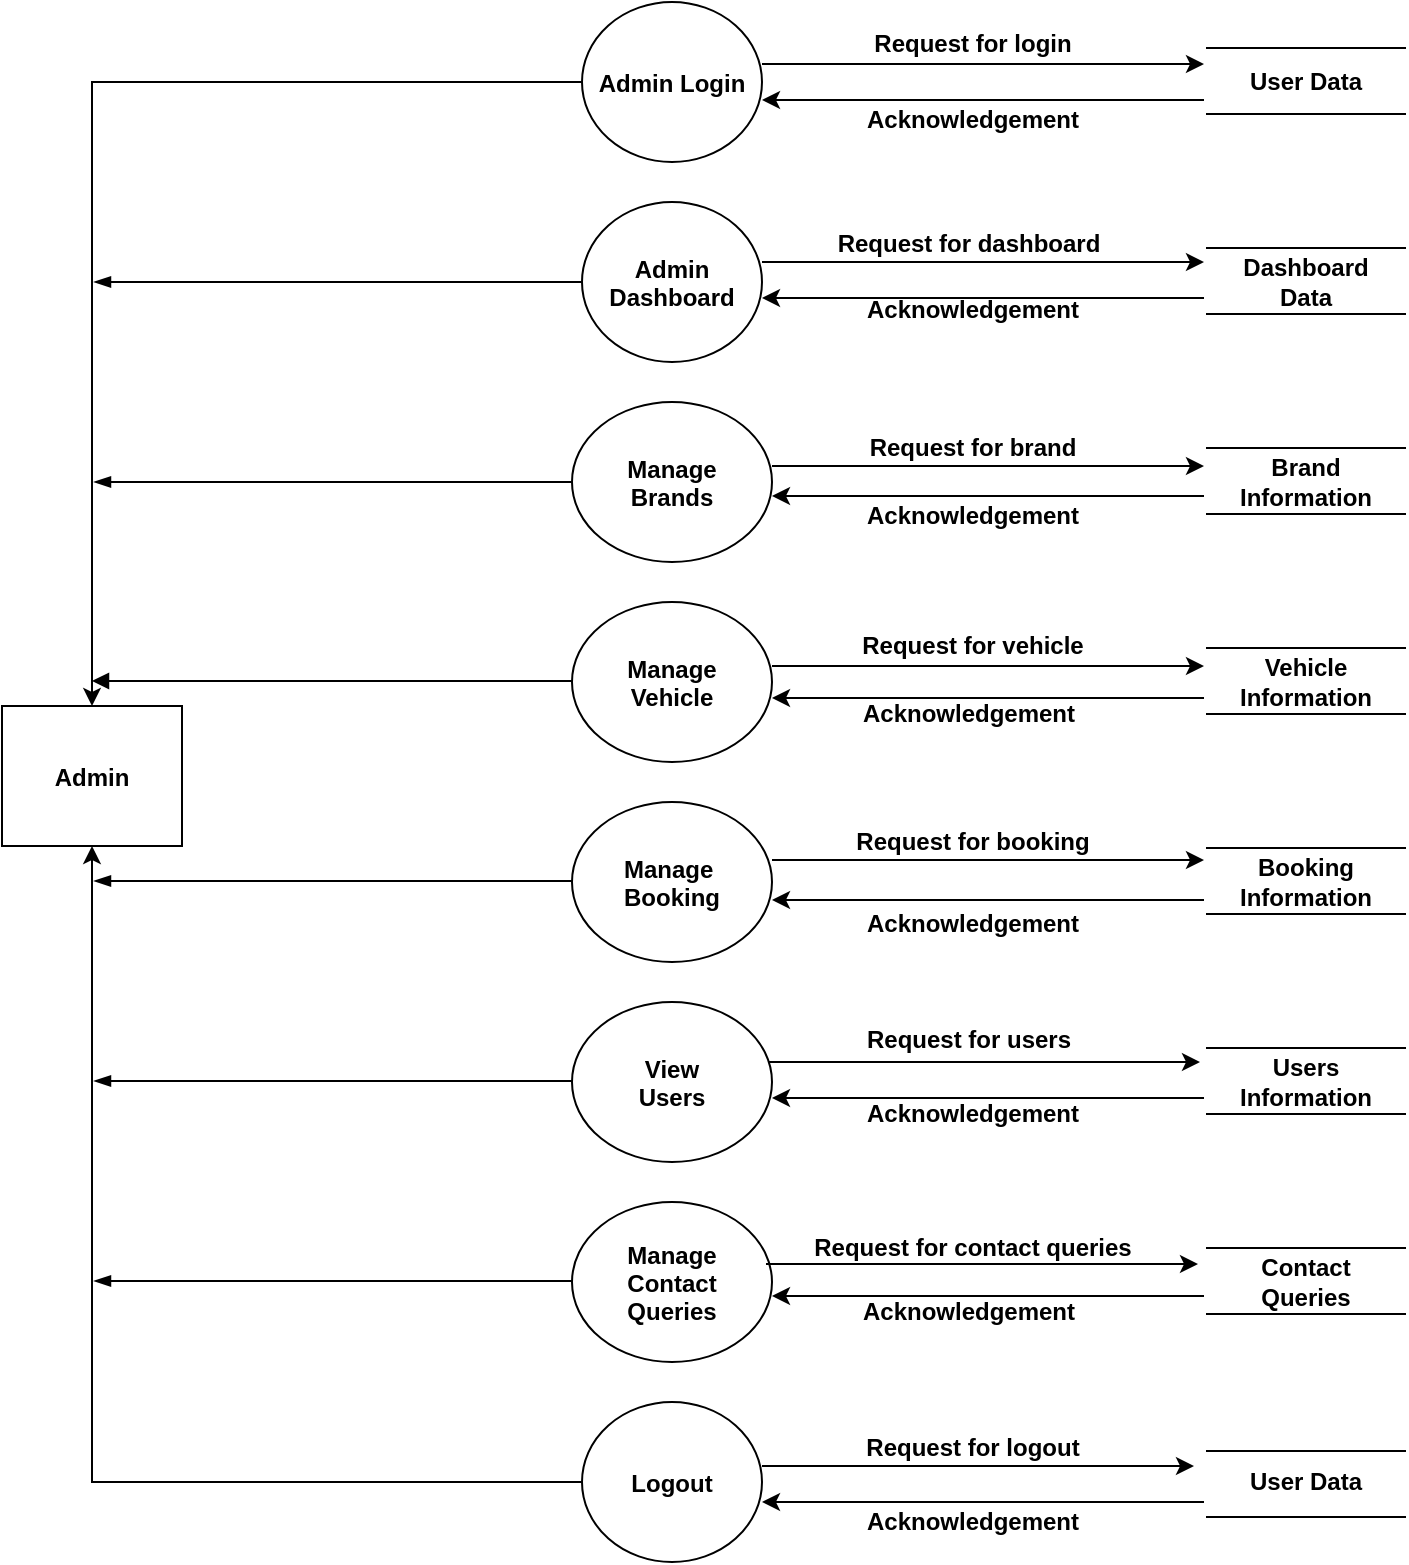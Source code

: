 <mxfile version="26.1.0">
  <diagram id="DFD-Level1" name="Page-1">
    <mxGraphModel dx="1434" dy="738" grid="0" gridSize="10" guides="1" tooltips="1" connect="1" arrows="1" fold="1" page="1" pageScale="1" pageWidth="827" pageHeight="1169" math="0" shadow="0">
      <root>
        <mxCell id="0" />
        <mxCell id="1" parent="0" />
        <mxCell id="user" value="Admin" style="shape=rectangle;fillColor=default;fontStyle=1" parent="1" vertex="1">
          <mxGeometry x="79" y="392" width="90" height="70" as="geometry" />
        </mxCell>
        <mxCell id="2K1jJr3Cba77KBvKs24k-25" style="edgeStyle=orthogonalEdgeStyle;rounded=0;orthogonalLoop=1;jettySize=auto;html=1;entryX=0.5;entryY=0;entryDx=0;entryDy=0;" parent="1" source="login" target="user" edge="1">
          <mxGeometry relative="1" as="geometry" />
        </mxCell>
        <mxCell id="2K1jJr3Cba77KBvKs24k-35" style="edgeStyle=orthogonalEdgeStyle;rounded=0;orthogonalLoop=1;jettySize=auto;html=1;exitX=1;exitY=0.5;exitDx=0;exitDy=0;" parent="1" edge="1">
          <mxGeometry relative="1" as="geometry">
            <mxPoint x="680" y="71" as="targetPoint" />
            <mxPoint x="459" y="71" as="sourcePoint" />
          </mxGeometry>
        </mxCell>
        <mxCell id="login" value="Admin Login" style="ellipse;fillColor=default;fontStyle=1" parent="1" vertex="1">
          <mxGeometry x="369" y="40" width="90" height="80" as="geometry" />
        </mxCell>
        <mxCell id="2K1jJr3Cba77KBvKs24k-28" style="edgeStyle=orthogonalEdgeStyle;rounded=0;orthogonalLoop=1;jettySize=auto;html=1;exitX=0;exitY=0.5;exitDx=0;exitDy=0;endArrow=blockThin;startFill=0;endFill=1;" parent="1" source="registration" edge="1">
          <mxGeometry relative="1" as="geometry">
            <mxPoint x="125" y="180" as="targetPoint" />
          </mxGeometry>
        </mxCell>
        <mxCell id="registration" value="Admin&#xa;Dashboard" style="ellipse;fillColor=default;fontStyle=1" parent="1" vertex="1">
          <mxGeometry x="369" y="140" width="90" height="80" as="geometry" />
        </mxCell>
        <mxCell id="2K1jJr3Cba77KBvKs24k-29" style="edgeStyle=orthogonalEdgeStyle;rounded=0;orthogonalLoop=1;jettySize=auto;html=1;exitX=0;exitY=0.5;exitDx=0;exitDy=0;endArrow=blockThin;startFill=0;endFill=1;" parent="1" source="searchVehicle" edge="1">
          <mxGeometry relative="1" as="geometry">
            <mxPoint x="125" y="280" as="targetPoint" />
          </mxGeometry>
        </mxCell>
        <mxCell id="searchVehicle" value="Manage&#xa;Brands" style="ellipse;fillColor=default;fontStyle=1" parent="1" vertex="1">
          <mxGeometry x="364" y="240" width="100" height="80" as="geometry" />
        </mxCell>
        <mxCell id="selectVehicle" value="Manage&#xa;Vehicle" style="ellipse;fillColor=default;fontStyle=1" parent="1" vertex="1">
          <mxGeometry x="364" y="340" width="100" height="80" as="geometry" />
        </mxCell>
        <mxCell id="orderVehicle" value="Manage &#xa;Booking" style="ellipse;fillColor=default;fontStyle=1" parent="1" vertex="1">
          <mxGeometry x="364" y="440" width="100" height="80" as="geometry" />
        </mxCell>
        <mxCell id="payment" value="View&#xa;Users" style="ellipse;fillColor=default;fontStyle=1" parent="1" vertex="1">
          <mxGeometry x="364" y="540" width="100" height="80" as="geometry" />
        </mxCell>
        <mxCell id="logout" value="Manage&#xa;Contact&#xa;Queries" style="ellipse;fillColor=default;fontStyle=1" parent="1" vertex="1">
          <mxGeometry x="364" y="640" width="100" height="80" as="geometry" />
        </mxCell>
        <mxCell id="2K1jJr3Cba77KBvKs24k-2" value="&lt;b&gt;User Data&lt;/b&gt;" style="text;html=1;align=center;verticalAlign=middle;whiteSpace=wrap;rounded=0;fillColor=default;" parent="1" vertex="1">
          <mxGeometry x="701" y="65" width="60" height="30" as="geometry" />
        </mxCell>
        <mxCell id="2K1jJr3Cba77KBvKs24k-10" value="&lt;b&gt;Dashboard&lt;/b&gt;&lt;div&gt;&lt;b&gt;Data&lt;/b&gt;&lt;/div&gt;" style="text;html=1;align=center;verticalAlign=middle;whiteSpace=wrap;rounded=0;fillColor=default;" parent="1" vertex="1">
          <mxGeometry x="701" y="165" width="60" height="30" as="geometry" />
        </mxCell>
        <mxCell id="2K1jJr3Cba77KBvKs24k-11" value="&lt;b&gt;Booking Information&lt;/b&gt;" style="text;html=1;align=center;verticalAlign=middle;whiteSpace=wrap;rounded=0;fillColor=default;" parent="1" vertex="1">
          <mxGeometry x="701" y="465" width="60" height="30" as="geometry" />
        </mxCell>
        <mxCell id="2K1jJr3Cba77KBvKs24k-12" value="&lt;b&gt;Brand Information&lt;/b&gt;" style="text;html=1;align=center;verticalAlign=middle;whiteSpace=wrap;rounded=0;fillColor=default;" parent="1" vertex="1">
          <mxGeometry x="701" y="265" width="60" height="30" as="geometry" />
        </mxCell>
        <mxCell id="2K1jJr3Cba77KBvKs24k-13" value="&lt;b&gt;Vehicle Information&lt;/b&gt;" style="text;html=1;align=center;verticalAlign=middle;whiteSpace=wrap;rounded=0;fillColor=default;" parent="1" vertex="1">
          <mxGeometry x="701" y="365" width="60" height="30" as="geometry" />
        </mxCell>
        <mxCell id="2K1jJr3Cba77KBvKs24k-14" value="&lt;b&gt;Users Information&lt;/b&gt;" style="text;html=1;align=center;verticalAlign=middle;whiteSpace=wrap;rounded=0;fillColor=default;" parent="1" vertex="1">
          <mxGeometry x="701" y="565" width="60" height="30" as="geometry" />
        </mxCell>
        <mxCell id="2K1jJr3Cba77KBvKs24k-15" value="&lt;b&gt;Contact&lt;/b&gt;&lt;div&gt;&lt;b&gt;Queries&lt;/b&gt;&lt;/div&gt;" style="text;html=1;align=center;verticalAlign=middle;whiteSpace=wrap;rounded=0;fillColor=default;" parent="1" vertex="1">
          <mxGeometry x="701" y="665" width="60" height="30" as="geometry" />
        </mxCell>
        <mxCell id="2K1jJr3Cba77KBvKs24k-18" value="" style="shape=link;html=1;rounded=0;width=33;" parent="1" edge="1">
          <mxGeometry width="100" relative="1" as="geometry">
            <mxPoint x="681" y="79.5" as="sourcePoint" />
            <mxPoint x="781" y="79.5" as="targetPoint" />
          </mxGeometry>
        </mxCell>
        <mxCell id="2K1jJr3Cba77KBvKs24k-19" value="" style="shape=link;html=1;rounded=0;width=33;" parent="1" edge="1">
          <mxGeometry width="100" relative="1" as="geometry">
            <mxPoint x="681" y="179.5" as="sourcePoint" />
            <mxPoint x="781" y="179.5" as="targetPoint" />
          </mxGeometry>
        </mxCell>
        <mxCell id="2K1jJr3Cba77KBvKs24k-31" style="edgeStyle=orthogonalEdgeStyle;rounded=0;orthogonalLoop=1;jettySize=auto;html=1;exitX=0;exitY=0.5;exitDx=0;exitDy=0;endArrow=block;startFill=0;endFill=1;" parent="1" edge="1">
          <mxGeometry relative="1" as="geometry">
            <mxPoint x="124" y="379.5" as="targetPoint" />
            <mxPoint x="364" y="379.5" as="sourcePoint" />
          </mxGeometry>
        </mxCell>
        <mxCell id="2K1jJr3Cba77KBvKs24k-33" style="edgeStyle=orthogonalEdgeStyle;rounded=0;orthogonalLoop=1;jettySize=auto;html=1;exitX=0;exitY=0.5;exitDx=0;exitDy=0;endArrow=blockThin;startFill=0;endFill=1;" parent="1" edge="1">
          <mxGeometry relative="1" as="geometry">
            <mxPoint x="125" y="579.5" as="targetPoint" />
            <mxPoint x="364" y="579.5" as="sourcePoint" />
          </mxGeometry>
        </mxCell>
        <mxCell id="2K1jJr3Cba77KBvKs24k-34" style="edgeStyle=orthogonalEdgeStyle;rounded=0;orthogonalLoop=1;jettySize=auto;html=1;exitX=0;exitY=0.5;exitDx=0;exitDy=0;endArrow=blockThin;startFill=0;endFill=1;" parent="1" edge="1">
          <mxGeometry relative="1" as="geometry">
            <mxPoint x="125" y="479.5" as="targetPoint" />
            <mxPoint x="364" y="479.5" as="sourcePoint" />
          </mxGeometry>
        </mxCell>
        <mxCell id="2K1jJr3Cba77KBvKs24k-36" style="edgeStyle=orthogonalEdgeStyle;rounded=0;orthogonalLoop=1;jettySize=auto;html=1;exitX=1;exitY=0.5;exitDx=0;exitDy=0;" parent="1" edge="1">
          <mxGeometry relative="1" as="geometry">
            <mxPoint x="680" y="170" as="targetPoint" />
            <mxPoint x="459" y="170" as="sourcePoint" />
          </mxGeometry>
        </mxCell>
        <mxCell id="2K1jJr3Cba77KBvKs24k-37" style="edgeStyle=orthogonalEdgeStyle;rounded=0;orthogonalLoop=1;jettySize=auto;html=1;exitX=1;exitY=0.5;exitDx=0;exitDy=0;" parent="1" edge="1">
          <mxGeometry relative="1" as="geometry">
            <mxPoint x="680" y="272" as="targetPoint" />
            <mxPoint x="464" y="272" as="sourcePoint" />
          </mxGeometry>
        </mxCell>
        <mxCell id="2K1jJr3Cba77KBvKs24k-38" style="edgeStyle=orthogonalEdgeStyle;rounded=0;orthogonalLoop=1;jettySize=auto;html=1;exitX=1;exitY=0.5;exitDx=0;exitDy=0;" parent="1" edge="1">
          <mxGeometry relative="1" as="geometry">
            <mxPoint x="680" y="372" as="targetPoint" />
            <mxPoint x="464" y="372" as="sourcePoint" />
          </mxGeometry>
        </mxCell>
        <mxCell id="2K1jJr3Cba77KBvKs24k-39" style="edgeStyle=orthogonalEdgeStyle;rounded=0;orthogonalLoop=1;jettySize=auto;html=1;exitX=1;exitY=0.5;exitDx=0;exitDy=0;" parent="1" edge="1">
          <mxGeometry relative="1" as="geometry">
            <mxPoint x="680" y="469" as="targetPoint" />
            <mxPoint x="464" y="469" as="sourcePoint" />
          </mxGeometry>
        </mxCell>
        <mxCell id="2K1jJr3Cba77KBvKs24k-40" style="edgeStyle=orthogonalEdgeStyle;rounded=0;orthogonalLoop=1;jettySize=auto;html=1;exitX=1;exitY=0.5;exitDx=0;exitDy=0;" parent="1" edge="1">
          <mxGeometry relative="1" as="geometry">
            <mxPoint x="678" y="570" as="targetPoint" />
            <mxPoint x="462" y="570" as="sourcePoint" />
          </mxGeometry>
        </mxCell>
        <mxCell id="2K1jJr3Cba77KBvKs24k-41" style="edgeStyle=orthogonalEdgeStyle;rounded=0;orthogonalLoop=1;jettySize=auto;html=1;exitX=1;exitY=0.5;exitDx=0;exitDy=0;" parent="1" edge="1">
          <mxGeometry relative="1" as="geometry">
            <mxPoint x="677" y="671" as="targetPoint" />
            <mxPoint x="461" y="671" as="sourcePoint" />
          </mxGeometry>
        </mxCell>
        <mxCell id="2K1jJr3Cba77KBvKs24k-42" value="&lt;b&gt;Request for login&lt;/b&gt;" style="text;html=1;align=center;verticalAlign=middle;whiteSpace=wrap;rounded=0;fillColor=none;" parent="1" vertex="1">
          <mxGeometry x="471" y="46" width="187" height="30" as="geometry" />
        </mxCell>
        <mxCell id="2K1jJr3Cba77KBvKs24k-45" value="&lt;b&gt;Acknowledgement&lt;/b&gt;" style="text;html=1;align=center;verticalAlign=middle;whiteSpace=wrap;rounded=0;fillColor=none;" parent="1" vertex="1">
          <mxGeometry x="471" y="486" width="187" height="30" as="geometry" />
        </mxCell>
        <mxCell id="2K1jJr3Cba77KBvKs24k-52" value="&lt;b&gt;Request for brand&lt;/b&gt;" style="text;html=1;align=center;verticalAlign=middle;whiteSpace=wrap;rounded=0;fillColor=none;" parent="1" vertex="1">
          <mxGeometry x="471" y="248" width="187" height="30" as="geometry" />
        </mxCell>
        <mxCell id="2K1jJr3Cba77KBvKs24k-53" value="&lt;b&gt;Request for dashboard&lt;/b&gt;" style="text;html=1;align=center;verticalAlign=middle;whiteSpace=wrap;rounded=0;fillColor=none;" parent="1" vertex="1">
          <mxGeometry x="469" y="146" width="187" height="30" as="geometry" />
        </mxCell>
        <mxCell id="2K1jJr3Cba77KBvKs24k-54" value="&lt;b&gt;Request for vehicle&lt;/b&gt;" style="text;html=1;align=center;verticalAlign=middle;whiteSpace=wrap;rounded=0;fillColor=none;" parent="1" vertex="1">
          <mxGeometry x="471" y="347" width="187" height="30" as="geometry" />
        </mxCell>
        <mxCell id="2K1jJr3Cba77KBvKs24k-55" value="&lt;b&gt;Request for booking&lt;/b&gt;" style="text;html=1;align=center;verticalAlign=middle;whiteSpace=wrap;rounded=0;fillColor=none;" parent="1" vertex="1">
          <mxGeometry x="471" y="445" width="187" height="30" as="geometry" />
        </mxCell>
        <mxCell id="2K1jJr3Cba77KBvKs24k-56" value="&lt;b&gt;Request for users&lt;/b&gt;" style="text;html=1;align=center;verticalAlign=middle;whiteSpace=wrap;rounded=0;fillColor=none;" parent="1" vertex="1">
          <mxGeometry x="469" y="544" width="187" height="30" as="geometry" />
        </mxCell>
        <mxCell id="2K1jJr3Cba77KBvKs24k-57" value="&lt;b&gt;Request for contact queries&lt;/b&gt;" style="text;html=1;align=center;verticalAlign=middle;whiteSpace=wrap;rounded=0;fillColor=none;" parent="1" vertex="1">
          <mxGeometry x="471" y="648" width="187" height="30" as="geometry" />
        </mxCell>
        <mxCell id="2K1jJr3Cba77KBvKs24k-61" value="" style="shape=link;html=1;rounded=0;width=33;" parent="1" edge="1">
          <mxGeometry width="100" relative="1" as="geometry">
            <mxPoint x="681" y="279.5" as="sourcePoint" />
            <mxPoint x="781" y="279.5" as="targetPoint" />
          </mxGeometry>
        </mxCell>
        <mxCell id="2K1jJr3Cba77KBvKs24k-62" value="" style="shape=link;html=1;rounded=0;width=33;" parent="1" edge="1">
          <mxGeometry width="100" relative="1" as="geometry">
            <mxPoint x="681" y="379.5" as="sourcePoint" />
            <mxPoint x="781" y="379.5" as="targetPoint" />
          </mxGeometry>
        </mxCell>
        <mxCell id="2K1jJr3Cba77KBvKs24k-63" value="" style="shape=link;html=1;rounded=0;width=33;" parent="1" edge="1">
          <mxGeometry width="100" relative="1" as="geometry">
            <mxPoint x="681" y="479.5" as="sourcePoint" />
            <mxPoint x="781" y="479.5" as="targetPoint" />
          </mxGeometry>
        </mxCell>
        <mxCell id="2K1jJr3Cba77KBvKs24k-64" value="" style="shape=link;html=1;rounded=0;width=33;" parent="1" edge="1">
          <mxGeometry width="100" relative="1" as="geometry">
            <mxPoint x="681" y="579.5" as="sourcePoint" />
            <mxPoint x="781" y="579.5" as="targetPoint" />
          </mxGeometry>
        </mxCell>
        <mxCell id="2K1jJr3Cba77KBvKs24k-65" value="" style="shape=link;html=1;rounded=0;width=33;" parent="1" edge="1">
          <mxGeometry width="100" relative="1" as="geometry">
            <mxPoint x="681" y="679.5" as="sourcePoint" />
            <mxPoint x="781" y="679.5" as="targetPoint" />
          </mxGeometry>
        </mxCell>
        <mxCell id="2K1jJr3Cba77KBvKs24k-67" value="&lt;b&gt;Acknowledgement&lt;/b&gt;" style="text;html=1;align=center;verticalAlign=middle;whiteSpace=wrap;rounded=0;fillColor=none;" parent="1" vertex="1">
          <mxGeometry x="469" y="381" width="187" height="30" as="geometry" />
        </mxCell>
        <mxCell id="2K1jJr3Cba77KBvKs24k-68" value="&lt;b&gt;Acknowledgement&lt;/b&gt;" style="text;html=1;align=center;verticalAlign=middle;whiteSpace=wrap;rounded=0;fillColor=none;" parent="1" vertex="1">
          <mxGeometry x="471" y="282" width="187" height="30" as="geometry" />
        </mxCell>
        <mxCell id="2K1jJr3Cba77KBvKs24k-69" value="&lt;b&gt;Acknowledgement&lt;/b&gt;" style="text;html=1;align=center;verticalAlign=middle;whiteSpace=wrap;rounded=0;fillColor=none;" parent="1" vertex="1">
          <mxGeometry x="471" y="84" width="187" height="30" as="geometry" />
        </mxCell>
        <mxCell id="2K1jJr3Cba77KBvKs24k-70" value="&lt;b&gt;Acknowledgement&lt;/b&gt;" style="text;html=1;align=center;verticalAlign=middle;whiteSpace=wrap;rounded=0;fillColor=none;" parent="1" vertex="1">
          <mxGeometry x="471" y="179" width="187" height="30" as="geometry" />
        </mxCell>
        <mxCell id="2K1jJr3Cba77KBvKs24k-71" value="&lt;b&gt;Acknowledgement&lt;/b&gt;" style="text;html=1;align=center;verticalAlign=middle;whiteSpace=wrap;rounded=0;fillColor=none;" parent="1" vertex="1">
          <mxGeometry x="471" y="581" width="187" height="30" as="geometry" />
        </mxCell>
        <mxCell id="2K1jJr3Cba77KBvKs24k-72" value="&lt;b&gt;Acknowledgement&lt;/b&gt;" style="text;html=1;align=center;verticalAlign=middle;whiteSpace=wrap;rounded=0;fillColor=none;" parent="1" vertex="1">
          <mxGeometry x="469" y="680" width="187" height="30" as="geometry" />
        </mxCell>
        <mxCell id="u_FxdKukYUVRdnGVj5pk-4" style="edgeStyle=orthogonalEdgeStyle;rounded=0;orthogonalLoop=1;jettySize=auto;html=1;exitX=0;exitY=0.5;exitDx=0;exitDy=0;entryX=0.5;entryY=1;entryDx=0;entryDy=0;" parent="1" source="u_FxdKukYUVRdnGVj5pk-2" target="user" edge="1">
          <mxGeometry relative="1" as="geometry" />
        </mxCell>
        <mxCell id="u_FxdKukYUVRdnGVj5pk-2" value="Logout" style="ellipse;fillColor=default;fontStyle=1" parent="1" vertex="1">
          <mxGeometry x="369" y="740" width="90" height="80" as="geometry" />
        </mxCell>
        <mxCell id="u_FxdKukYUVRdnGVj5pk-3" style="edgeStyle=orthogonalEdgeStyle;rounded=0;orthogonalLoop=1;jettySize=auto;html=1;exitX=0;exitY=0.5;exitDx=0;exitDy=0;endArrow=blockThin;startFill=0;endFill=1;" parent="1" edge="1">
          <mxGeometry relative="1" as="geometry">
            <mxPoint x="125" y="679.5" as="targetPoint" />
            <mxPoint x="364" y="679.5" as="sourcePoint" />
          </mxGeometry>
        </mxCell>
        <mxCell id="u_FxdKukYUVRdnGVj5pk-6" style="edgeStyle=orthogonalEdgeStyle;rounded=0;orthogonalLoop=1;jettySize=auto;html=1;exitX=1;exitY=0.5;exitDx=0;exitDy=0;" parent="1" edge="1">
          <mxGeometry relative="1" as="geometry">
            <mxPoint x="675" y="772" as="targetPoint" />
            <mxPoint x="459" y="772" as="sourcePoint" />
          </mxGeometry>
        </mxCell>
        <mxCell id="u_FxdKukYUVRdnGVj5pk-9" value="&lt;b&gt;Request for logout&lt;/b&gt;" style="text;html=1;align=center;verticalAlign=middle;whiteSpace=wrap;rounded=0;fillColor=none;" parent="1" vertex="1">
          <mxGeometry x="471" y="748" width="187" height="30" as="geometry" />
        </mxCell>
        <mxCell id="u_FxdKukYUVRdnGVj5pk-10" value="&lt;b&gt;Acknowledgement&lt;/b&gt;" style="text;html=1;align=center;verticalAlign=middle;whiteSpace=wrap;rounded=0;fillColor=none;" parent="1" vertex="1">
          <mxGeometry x="471" y="785" width="187" height="30" as="geometry" />
        </mxCell>
        <mxCell id="u_FxdKukYUVRdnGVj5pk-11" value="&lt;b&gt;User Data&lt;/b&gt;" style="text;html=1;align=center;verticalAlign=middle;whiteSpace=wrap;rounded=0;fillColor=default;" parent="1" vertex="1">
          <mxGeometry x="701" y="765" width="60" height="30" as="geometry" />
        </mxCell>
        <mxCell id="u_FxdKukYUVRdnGVj5pk-12" value="" style="shape=link;html=1;rounded=0;width=33;" parent="1" edge="1">
          <mxGeometry width="100" relative="1" as="geometry">
            <mxPoint x="681" y="781" as="sourcePoint" />
            <mxPoint x="781" y="781" as="targetPoint" />
          </mxGeometry>
        </mxCell>
        <mxCell id="2xO3vnPsuul5l9g4eOfR-1" style="edgeStyle=orthogonalEdgeStyle;rounded=0;orthogonalLoop=1;jettySize=auto;html=1;exitX=1;exitY=0.5;exitDx=0;exitDy=0;endArrow=none;startFill=1;startArrow=classic;" edge="1" parent="1">
          <mxGeometry relative="1" as="geometry">
            <mxPoint x="680" y="89" as="targetPoint" />
            <mxPoint x="459" y="89" as="sourcePoint" />
          </mxGeometry>
        </mxCell>
        <mxCell id="2xO3vnPsuul5l9g4eOfR-2" style="edgeStyle=orthogonalEdgeStyle;rounded=0;orthogonalLoop=1;jettySize=auto;html=1;exitX=1;exitY=0.5;exitDx=0;exitDy=0;endArrow=none;startFill=1;startArrow=classic;" edge="1" parent="1">
          <mxGeometry relative="1" as="geometry">
            <mxPoint x="680" y="790" as="targetPoint" />
            <mxPoint x="459" y="790" as="sourcePoint" />
          </mxGeometry>
        </mxCell>
        <mxCell id="2xO3vnPsuul5l9g4eOfR-3" style="edgeStyle=orthogonalEdgeStyle;rounded=0;orthogonalLoop=1;jettySize=auto;html=1;exitX=1;exitY=0.5;exitDx=0;exitDy=0;endArrow=none;startFill=1;startArrow=classic;" edge="1" parent="1">
          <mxGeometry relative="1" as="geometry">
            <mxPoint x="680" y="687" as="targetPoint" />
            <mxPoint x="464" y="687" as="sourcePoint" />
          </mxGeometry>
        </mxCell>
        <mxCell id="2xO3vnPsuul5l9g4eOfR-4" style="edgeStyle=orthogonalEdgeStyle;rounded=0;orthogonalLoop=1;jettySize=auto;html=1;exitX=1;exitY=0.5;exitDx=0;exitDy=0;endArrow=none;startFill=1;startArrow=classic;" edge="1" parent="1">
          <mxGeometry relative="1" as="geometry">
            <mxPoint x="680" y="388" as="targetPoint" />
            <mxPoint x="464" y="388" as="sourcePoint" />
          </mxGeometry>
        </mxCell>
        <mxCell id="2xO3vnPsuul5l9g4eOfR-5" style="edgeStyle=orthogonalEdgeStyle;rounded=0;orthogonalLoop=1;jettySize=auto;html=1;exitX=1;exitY=0.5;exitDx=0;exitDy=0;endArrow=none;startFill=1;startArrow=classic;" edge="1" parent="1">
          <mxGeometry relative="1" as="geometry">
            <mxPoint x="680" y="489" as="targetPoint" />
            <mxPoint x="464" y="489" as="sourcePoint" />
          </mxGeometry>
        </mxCell>
        <mxCell id="2xO3vnPsuul5l9g4eOfR-6" style="edgeStyle=orthogonalEdgeStyle;rounded=0;orthogonalLoop=1;jettySize=auto;html=1;exitX=1;exitY=0.5;exitDx=0;exitDy=0;endArrow=none;startFill=1;startArrow=classic;" edge="1" parent="1">
          <mxGeometry relative="1" as="geometry">
            <mxPoint x="680" y="588" as="targetPoint" />
            <mxPoint x="464" y="588" as="sourcePoint" />
          </mxGeometry>
        </mxCell>
        <mxCell id="2xO3vnPsuul5l9g4eOfR-7" style="edgeStyle=orthogonalEdgeStyle;rounded=0;orthogonalLoop=1;jettySize=auto;html=1;exitX=1;exitY=0.5;exitDx=0;exitDy=0;endArrow=none;startFill=1;startArrow=classic;" edge="1" parent="1">
          <mxGeometry relative="1" as="geometry">
            <mxPoint x="680" y="188" as="targetPoint" />
            <mxPoint x="459" y="188" as="sourcePoint" />
          </mxGeometry>
        </mxCell>
        <mxCell id="2xO3vnPsuul5l9g4eOfR-8" style="edgeStyle=orthogonalEdgeStyle;rounded=0;orthogonalLoop=1;jettySize=auto;html=1;exitX=1;exitY=0.5;exitDx=0;exitDy=0;endArrow=none;startFill=1;startArrow=classic;" edge="1" parent="1">
          <mxGeometry relative="1" as="geometry">
            <mxPoint x="680" y="287" as="targetPoint" />
            <mxPoint x="464" y="287" as="sourcePoint" />
          </mxGeometry>
        </mxCell>
      </root>
    </mxGraphModel>
  </diagram>
</mxfile>
